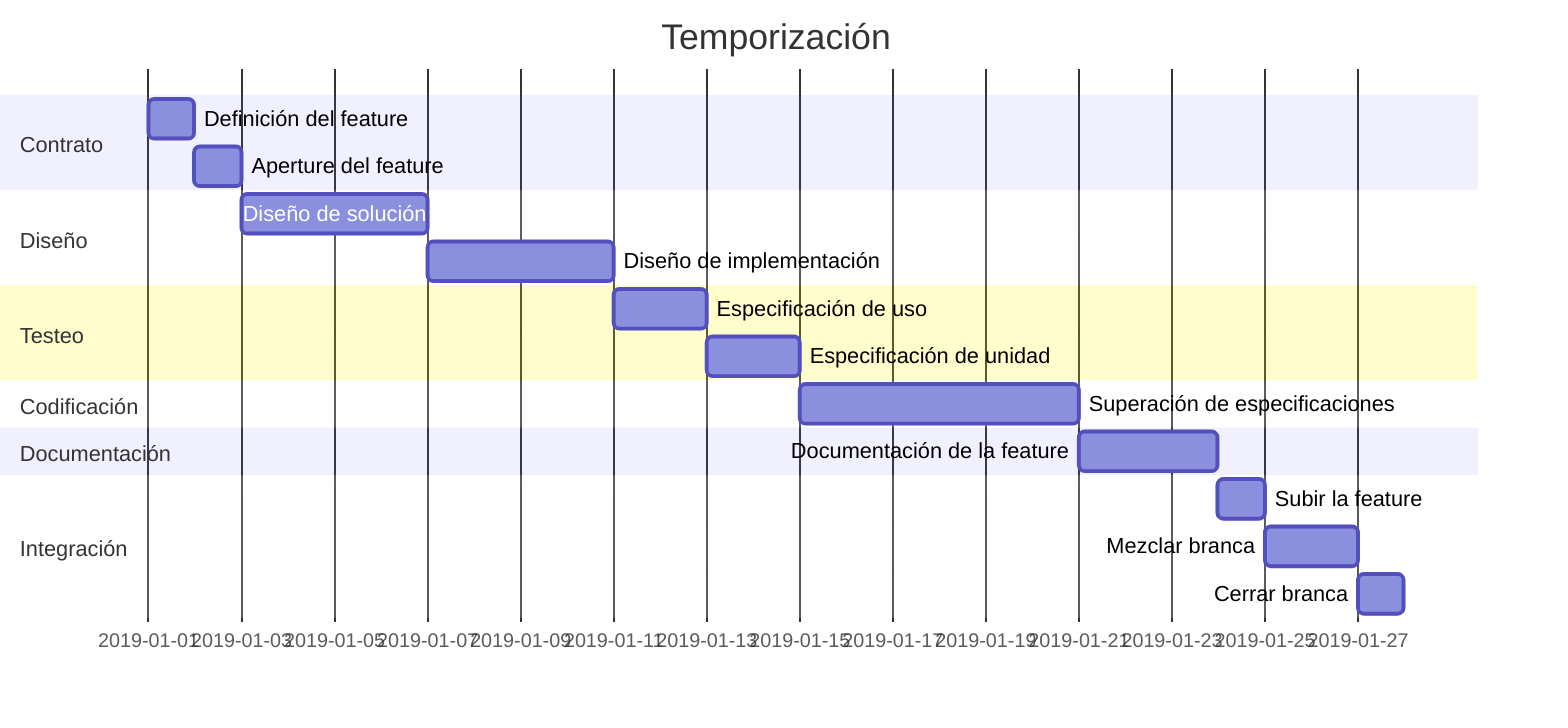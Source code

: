gantt
dateFormat  YYYY-MM-DD
title Temporización
section Contrato
Definición del feature: s1,2019-01-01, 1d
Aperture del feature: s2, after s1, 1d
section Diseño
Diseño de solución: s3, after s2, 4d
Diseño de implementación: s4, after s3, 4d
section Testeo
Especificación de uso: s5, after s4, 2d
Especificación de unidad: s6, after s5, 2d
section Codificación
Superación de especificaciones: s7, after s6, 6d
section Documentación
Documentación de la feature: s8, after s7, 3d
section Integración
Subir la feature: s9, after s8, 1d
Mezclar branca: s10, after s9, 2d
Cerrar branca: s11, after s10, 1d